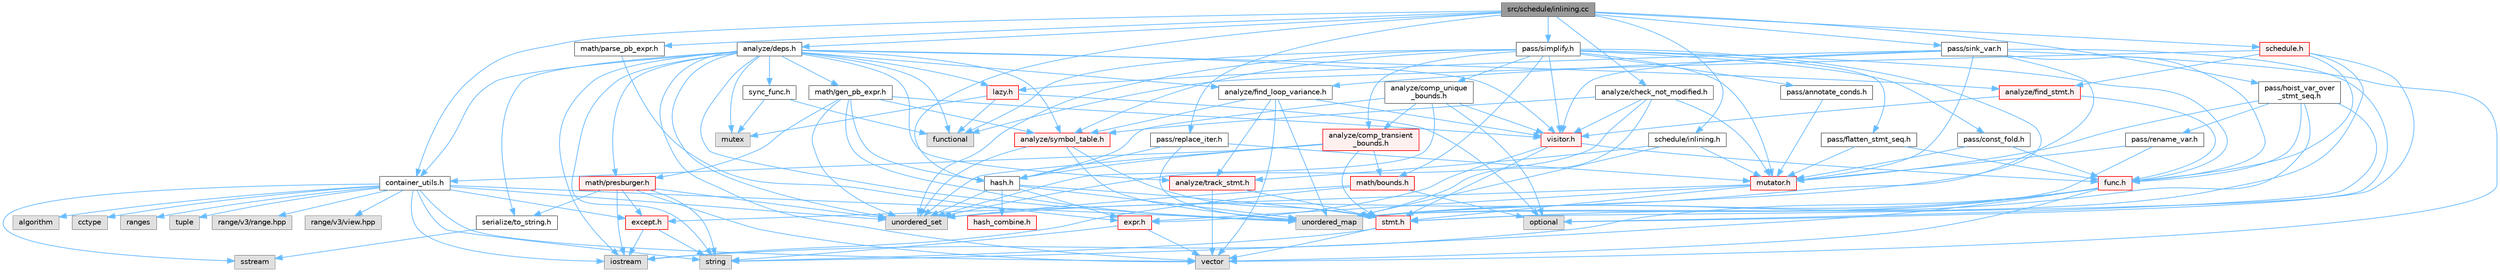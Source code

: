 digraph "src/schedule/inlining.cc"
{
 // LATEX_PDF_SIZE
  bgcolor="transparent";
  edge [fontname=Helvetica,fontsize=10,labelfontname=Helvetica,labelfontsize=10];
  node [fontname=Helvetica,fontsize=10,shape=box,height=0.2,width=0.4];
  Node1 [label="src/schedule/inlining.cc",height=0.2,width=0.4,color="gray40", fillcolor="grey60", style="filled", fontcolor="black",tooltip=" "];
  Node1 -> Node2 [color="steelblue1",style="solid"];
  Node2 [label="analyze/check_not_modified.h",height=0.2,width=0.4,color="grey40", fillcolor="white", style="filled",URL="$check__not__modified_8h.html",tooltip=" "];
  Node2 -> Node3 [color="steelblue1",style="solid"];
  Node3 [label="unordered_map",height=0.2,width=0.4,color="grey60", fillcolor="#E0E0E0", style="filled",tooltip=" "];
  Node2 -> Node4 [color="steelblue1",style="solid"];
  Node4 [label="unordered_set",height=0.2,width=0.4,color="grey60", fillcolor="#E0E0E0", style="filled",tooltip=" "];
  Node2 -> Node5 [color="steelblue1",style="solid"];
  Node5 [label="analyze/symbol_table.h",height=0.2,width=0.4,color="red", fillcolor="#FFF0F0", style="filled",URL="$symbol__table_8h.html",tooltip=" "];
  Node5 -> Node3 [color="steelblue1",style="solid"];
  Node5 -> Node4 [color="steelblue1",style="solid"];
  Node5 -> Node9 [color="steelblue1",style="solid"];
  Node9 [label="stmt.h",height=0.2,width=0.4,color="red", fillcolor="#FFF0F0", style="filled",URL="$stmt_8h.html",tooltip=" "];
  Node9 -> Node10 [color="steelblue1",style="solid"];
  Node10 [label="string",height=0.2,width=0.4,color="grey60", fillcolor="#E0E0E0", style="filled",tooltip=" "];
  Node9 -> Node11 [color="steelblue1",style="solid"];
  Node11 [label="vector",height=0.2,width=0.4,color="grey60", fillcolor="#E0E0E0", style="filled",tooltip=" "];
  Node2 -> Node50 [color="steelblue1",style="solid"];
  Node50 [label="mutator.h",height=0.2,width=0.4,color="red", fillcolor="#FFF0F0", style="filled",URL="$mutator_8h.html",tooltip=" "];
  Node50 -> Node27 [color="steelblue1",style="solid"];
  Node27 [label="except.h",height=0.2,width=0.4,color="red", fillcolor="#FFF0F0", style="filled",URL="$except_8h.html",tooltip=" "];
  Node27 -> Node15 [color="steelblue1",style="solid"];
  Node15 [label="iostream",height=0.2,width=0.4,color="grey60", fillcolor="#E0E0E0", style="filled",tooltip=" "];
  Node27 -> Node10 [color="steelblue1",style="solid"];
  Node50 -> Node43 [color="steelblue1",style="solid"];
  Node43 [label="expr.h",height=0.2,width=0.4,color="red", fillcolor="#FFF0F0", style="filled",URL="$expr_8h.html",tooltip=" "];
  Node43 -> Node10 [color="steelblue1",style="solid"];
  Node43 -> Node11 [color="steelblue1",style="solid"];
  Node50 -> Node9 [color="steelblue1",style="solid"];
  Node2 -> Node55 [color="steelblue1",style="solid"];
  Node55 [label="visitor.h",height=0.2,width=0.4,color="red", fillcolor="#FFF0F0", style="filled",URL="$visitor_8h.html",tooltip=" "];
  Node55 -> Node43 [color="steelblue1",style="solid"];
  Node55 -> Node56 [color="steelblue1",style="solid"];
  Node56 [label="func.h",height=0.2,width=0.4,color="red", fillcolor="#FFF0F0", style="filled",URL="$func_8h.html",tooltip=" "];
  Node56 -> Node15 [color="steelblue1",style="solid"];
  Node56 -> Node10 [color="steelblue1",style="solid"];
  Node56 -> Node3 [color="steelblue1",style="solid"];
  Node56 -> Node11 [color="steelblue1",style="solid"];
  Node56 -> Node9 [color="steelblue1",style="solid"];
  Node55 -> Node9 [color="steelblue1",style="solid"];
  Node1 -> Node62 [color="steelblue1",style="solid"];
  Node62 [label="analyze/deps.h",height=0.2,width=0.4,color="grey40", fillcolor="white", style="filled",URL="$deps_8h.html",tooltip=" "];
  Node62 -> Node14 [color="steelblue1",style="solid"];
  Node14 [label="functional",height=0.2,width=0.4,color="grey60", fillcolor="#E0E0E0", style="filled",tooltip=" "];
  Node62 -> Node15 [color="steelblue1",style="solid"];
  Node62 -> Node53 [color="steelblue1",style="solid"];
  Node53 [label="mutex",height=0.2,width=0.4,color="grey60", fillcolor="#E0E0E0", style="filled",tooltip=" "];
  Node62 -> Node10 [color="steelblue1",style="solid"];
  Node62 -> Node3 [color="steelblue1",style="solid"];
  Node62 -> Node4 [color="steelblue1",style="solid"];
  Node62 -> Node11 [color="steelblue1",style="solid"];
  Node62 -> Node63 [color="steelblue1",style="solid"];
  Node63 [label="analyze/find_loop_variance.h",height=0.2,width=0.4,color="grey40", fillcolor="white", style="filled",URL="$find__loop__variance_8h.html",tooltip=" "];
  Node63 -> Node3 [color="steelblue1",style="solid"];
  Node63 -> Node11 [color="steelblue1",style="solid"];
  Node63 -> Node5 [color="steelblue1",style="solid"];
  Node63 -> Node64 [color="steelblue1",style="solid"];
  Node64 [label="analyze/track_stmt.h",height=0.2,width=0.4,color="red", fillcolor="#FFF0F0", style="filled",URL="$track__stmt_8h.html",tooltip=" "];
  Node64 -> Node11 [color="steelblue1",style="solid"];
  Node64 -> Node9 [color="steelblue1",style="solid"];
  Node63 -> Node55 [color="steelblue1",style="solid"];
  Node62 -> Node65 [color="steelblue1",style="solid"];
  Node65 [label="analyze/find_stmt.h",height=0.2,width=0.4,color="red", fillcolor="#FFF0F0", style="filled",URL="$find__stmt_8h.html",tooltip=" "];
  Node65 -> Node56 [color="steelblue1",style="solid"];
  Node65 -> Node55 [color="steelblue1",style="solid"];
  Node62 -> Node5 [color="steelblue1",style="solid"];
  Node62 -> Node64 [color="steelblue1",style="solid"];
  Node62 -> Node34 [color="steelblue1",style="solid"];
  Node34 [label="container_utils.h",height=0.2,width=0.4,color="grey40", fillcolor="white", style="filled",URL="$container__utils_8h.html",tooltip=" "];
  Node34 -> Node35 [color="steelblue1",style="solid"];
  Node35 [label="algorithm",height=0.2,width=0.4,color="grey60", fillcolor="#E0E0E0", style="filled",tooltip=" "];
  Node34 -> Node36 [color="steelblue1",style="solid"];
  Node36 [label="cctype",height=0.2,width=0.4,color="grey60", fillcolor="#E0E0E0", style="filled",tooltip=" "];
  Node34 -> Node15 [color="steelblue1",style="solid"];
  Node34 -> Node37 [color="steelblue1",style="solid"];
  Node37 [label="ranges",height=0.2,width=0.4,color="grey60", fillcolor="#E0E0E0", style="filled",tooltip=" "];
  Node34 -> Node30 [color="steelblue1",style="solid"];
  Node30 [label="sstream",height=0.2,width=0.4,color="grey60", fillcolor="#E0E0E0", style="filled",tooltip=" "];
  Node34 -> Node10 [color="steelblue1",style="solid"];
  Node34 -> Node38 [color="steelblue1",style="solid"];
  Node38 [label="tuple",height=0.2,width=0.4,color="grey60", fillcolor="#E0E0E0", style="filled",tooltip=" "];
  Node34 -> Node3 [color="steelblue1",style="solid"];
  Node34 -> Node4 [color="steelblue1",style="solid"];
  Node34 -> Node11 [color="steelblue1",style="solid"];
  Node34 -> Node39 [color="steelblue1",style="solid"];
  Node39 [label="range/v3/range.hpp",height=0.2,width=0.4,color="grey60", fillcolor="#E0E0E0", style="filled",tooltip=" "];
  Node34 -> Node40 [color="steelblue1",style="solid"];
  Node40 [label="range/v3/view.hpp",height=0.2,width=0.4,color="grey60", fillcolor="#E0E0E0", style="filled",tooltip=" "];
  Node34 -> Node27 [color="steelblue1",style="solid"];
  Node62 -> Node67 [color="steelblue1",style="solid"];
  Node67 [label="lazy.h",height=0.2,width=0.4,color="red", fillcolor="#FFF0F0", style="filled",URL="$lazy_8h.html",tooltip=" "];
  Node67 -> Node14 [color="steelblue1",style="solid"];
  Node67 -> Node53 [color="steelblue1",style="solid"];
  Node67 -> Node16 [color="steelblue1",style="solid"];
  Node16 [label="optional",height=0.2,width=0.4,color="grey60", fillcolor="#E0E0E0", style="filled",tooltip=" "];
  Node62 -> Node68 [color="steelblue1",style="solid"];
  Node68 [label="math/gen_pb_expr.h",height=0.2,width=0.4,color="grey40", fillcolor="white", style="filled",URL="$gen__pb__expr_8h.html",tooltip=" "];
  Node68 -> Node3 [color="steelblue1",style="solid"];
  Node68 -> Node4 [color="steelblue1",style="solid"];
  Node68 -> Node5 [color="steelblue1",style="solid"];
  Node68 -> Node69 [color="steelblue1",style="solid"];
  Node69 [label="hash.h",height=0.2,width=0.4,color="grey40", fillcolor="white", style="filled",URL="$hash_8h.html",tooltip=" "];
  Node69 -> Node3 [color="steelblue1",style="solid"];
  Node69 -> Node4 [color="steelblue1",style="solid"];
  Node69 -> Node43 [color="steelblue1",style="solid"];
  Node69 -> Node48 [color="steelblue1",style="solid"];
  Node48 [label="hash_combine.h",height=0.2,width=0.4,color="red", fillcolor="#FFF0F0", style="filled",URL="$hash__combine_8h.html",tooltip=" "];
  Node69 -> Node9 [color="steelblue1",style="solid"];
  Node68 -> Node70 [color="steelblue1",style="solid"];
  Node70 [label="math/presburger.h",height=0.2,width=0.4,color="red", fillcolor="#FFF0F0", style="filled",URL="$presburger_8h.html",tooltip=" "];
  Node70 -> Node15 [color="steelblue1",style="solid"];
  Node70 -> Node10 [color="steelblue1",style="solid"];
  Node70 -> Node4 [color="steelblue1",style="solid"];
  Node70 -> Node11 [color="steelblue1",style="solid"];
  Node70 -> Node27 [color="steelblue1",style="solid"];
  Node70 -> Node29 [color="steelblue1",style="solid"];
  Node29 [label="serialize/to_string.h",height=0.2,width=0.4,color="grey40", fillcolor="white", style="filled",URL="$to__string_8h.html",tooltip=" "];
  Node29 -> Node30 [color="steelblue1",style="solid"];
  Node68 -> Node55 [color="steelblue1",style="solid"];
  Node62 -> Node70 [color="steelblue1",style="solid"];
  Node62 -> Node29 [color="steelblue1",style="solid"];
  Node62 -> Node83 [color="steelblue1",style="solid"];
  Node83 [label="sync_func.h",height=0.2,width=0.4,color="grey40", fillcolor="white", style="filled",URL="$sync__func_8h.html",tooltip=" "];
  Node83 -> Node14 [color="steelblue1",style="solid"];
  Node83 -> Node53 [color="steelblue1",style="solid"];
  Node62 -> Node55 [color="steelblue1",style="solid"];
  Node1 -> Node34 [color="steelblue1",style="solid"];
  Node1 -> Node69 [color="steelblue1",style="solid"];
  Node1 -> Node84 [color="steelblue1",style="solid"];
  Node84 [label="math/parse_pb_expr.h",height=0.2,width=0.4,color="grey40", fillcolor="white", style="filled",URL="$parse__pb__expr_8h.html",tooltip=" "];
  Node84 -> Node43 [color="steelblue1",style="solid"];
  Node1 -> Node85 [color="steelblue1",style="solid"];
  Node85 [label="pass/hoist_var_over\l_stmt_seq.h",height=0.2,width=0.4,color="grey40", fillcolor="white", style="filled",URL="$hoist__var__over__stmt__seq_8h.html",tooltip=" "];
  Node85 -> Node16 [color="steelblue1",style="solid"];
  Node85 -> Node3 [color="steelblue1",style="solid"];
  Node85 -> Node56 [color="steelblue1",style="solid"];
  Node85 -> Node50 [color="steelblue1",style="solid"];
  Node85 -> Node86 [color="steelblue1",style="solid"];
  Node86 [label="pass/rename_var.h",height=0.2,width=0.4,color="grey40", fillcolor="white", style="filled",URL="$rename__var_8h.html",tooltip=" "];
  Node86 -> Node3 [color="steelblue1",style="solid"];
  Node86 -> Node50 [color="steelblue1",style="solid"];
  Node1 -> Node87 [color="steelblue1",style="solid"];
  Node87 [label="pass/replace_iter.h",height=0.2,width=0.4,color="grey40", fillcolor="white", style="filled",URL="$replace__iter_8h.html",tooltip=" "];
  Node87 -> Node3 [color="steelblue1",style="solid"];
  Node87 -> Node69 [color="steelblue1",style="solid"];
  Node87 -> Node50 [color="steelblue1",style="solid"];
  Node1 -> Node88 [color="steelblue1",style="solid"];
  Node88 [label="pass/simplify.h",height=0.2,width=0.4,color="grey40", fillcolor="white", style="filled",URL="$simplify_8h.html",tooltip=" "];
  Node88 -> Node14 [color="steelblue1",style="solid"];
  Node88 -> Node3 [color="steelblue1",style="solid"];
  Node88 -> Node4 [color="steelblue1",style="solid"];
  Node88 -> Node89 [color="steelblue1",style="solid"];
  Node89 [label="analyze/comp_transient\l_bounds.h",height=0.2,width=0.4,color="red", fillcolor="#FFF0F0", style="filled",URL="$comp__transient__bounds_8h.html",tooltip=" "];
  Node89 -> Node4 [color="steelblue1",style="solid"];
  Node89 -> Node34 [color="steelblue1",style="solid"];
  Node89 -> Node69 [color="steelblue1",style="solid"];
  Node89 -> Node94 [color="steelblue1",style="solid"];
  Node94 [label="math/bounds.h",height=0.2,width=0.4,color="red", fillcolor="#FFF0F0", style="filled",URL="$bounds_8h.html",tooltip=" "];
  Node94 -> Node15 [color="steelblue1",style="solid"];
  Node94 -> Node16 [color="steelblue1",style="solid"];
  Node94 -> Node4 [color="steelblue1",style="solid"];
  Node89 -> Node9 [color="steelblue1",style="solid"];
  Node88 -> Node98 [color="steelblue1",style="solid"];
  Node98 [label="analyze/comp_unique\l_bounds.h",height=0.2,width=0.4,color="grey40", fillcolor="white", style="filled",URL="$comp__unique__bounds_8h.html",tooltip=" "];
  Node98 -> Node16 [color="steelblue1",style="solid"];
  Node98 -> Node4 [color="steelblue1",style="solid"];
  Node98 -> Node89 [color="steelblue1",style="solid"];
  Node98 -> Node69 [color="steelblue1",style="solid"];
  Node98 -> Node55 [color="steelblue1",style="solid"];
  Node88 -> Node5 [color="steelblue1",style="solid"];
  Node88 -> Node56 [color="steelblue1",style="solid"];
  Node88 -> Node94 [color="steelblue1",style="solid"];
  Node88 -> Node50 [color="steelblue1",style="solid"];
  Node88 -> Node99 [color="steelblue1",style="solid"];
  Node99 [label="pass/annotate_conds.h",height=0.2,width=0.4,color="grey40", fillcolor="white", style="filled",URL="$annotate__conds_8h.html",tooltip=" "];
  Node99 -> Node50 [color="steelblue1",style="solid"];
  Node88 -> Node100 [color="steelblue1",style="solid"];
  Node100 [label="pass/const_fold.h",height=0.2,width=0.4,color="grey40", fillcolor="white", style="filled",URL="$const__fold_8h.html",tooltip=" "];
  Node100 -> Node56 [color="steelblue1",style="solid"];
  Node100 -> Node50 [color="steelblue1",style="solid"];
  Node88 -> Node101 [color="steelblue1",style="solid"];
  Node101 [label="pass/flatten_stmt_seq.h",height=0.2,width=0.4,color="grey40", fillcolor="white", style="filled",URL="$flatten__stmt__seq_8h.html",tooltip=" "];
  Node101 -> Node56 [color="steelblue1",style="solid"];
  Node101 -> Node50 [color="steelblue1",style="solid"];
  Node88 -> Node55 [color="steelblue1",style="solid"];
  Node1 -> Node102 [color="steelblue1",style="solid"];
  Node102 [label="pass/sink_var.h",height=0.2,width=0.4,color="grey40", fillcolor="white", style="filled",URL="$sink__var_8h.html",tooltip=" "];
  Node102 -> Node16 [color="steelblue1",style="solid"];
  Node102 -> Node4 [color="steelblue1",style="solid"];
  Node102 -> Node11 [color="steelblue1",style="solid"];
  Node102 -> Node63 [color="steelblue1",style="solid"];
  Node102 -> Node56 [color="steelblue1",style="solid"];
  Node102 -> Node67 [color="steelblue1",style="solid"];
  Node102 -> Node50 [color="steelblue1",style="solid"];
  Node102 -> Node55 [color="steelblue1",style="solid"];
  Node1 -> Node103 [color="steelblue1",style="solid"];
  Node103 [label="schedule.h",height=0.2,width=0.4,color="red", fillcolor="#FFF0F0", style="filled",URL="$schedule_8h.html",tooltip=" "];
  Node103 -> Node14 [color="steelblue1",style="solid"];
  Node103 -> Node3 [color="steelblue1",style="solid"];
  Node103 -> Node65 [color="steelblue1",style="solid"];
  Node103 -> Node56 [color="steelblue1",style="solid"];
  Node103 -> Node9 [color="steelblue1",style="solid"];
  Node1 -> Node123 [color="steelblue1",style="solid"];
  Node123 [label="schedule/inlining.h",height=0.2,width=0.4,color="grey40", fillcolor="white", style="filled",URL="$inlining_8h.html",tooltip=" "];
  Node123 -> Node3 [color="steelblue1",style="solid"];
  Node123 -> Node64 [color="steelblue1",style="solid"];
  Node123 -> Node50 [color="steelblue1",style="solid"];
}
